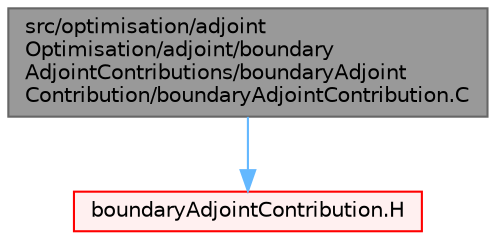 digraph "src/optimisation/adjointOptimisation/adjoint/boundaryAdjointContributions/boundaryAdjointContribution/boundaryAdjointContribution.C"
{
 // LATEX_PDF_SIZE
  bgcolor="transparent";
  edge [fontname=Helvetica,fontsize=10,labelfontname=Helvetica,labelfontsize=10];
  node [fontname=Helvetica,fontsize=10,shape=box,height=0.2,width=0.4];
  Node1 [id="Node000001",label="src/optimisation/adjoint\lOptimisation/adjoint/boundary\lAdjointContributions/boundaryAdjoint\lContribution/boundaryAdjointContribution.C",height=0.2,width=0.4,color="gray40", fillcolor="grey60", style="filled", fontcolor="black",tooltip=" "];
  Node1 -> Node2 [id="edge1_Node000001_Node000002",color="steelblue1",style="solid",tooltip=" "];
  Node2 [id="Node000002",label="boundaryAdjointContribution.H",height=0.2,width=0.4,color="red", fillcolor="#FFF0F0", style="filled",URL="$boundaryAdjointContribution_8H.html",tooltip=" "];
}
